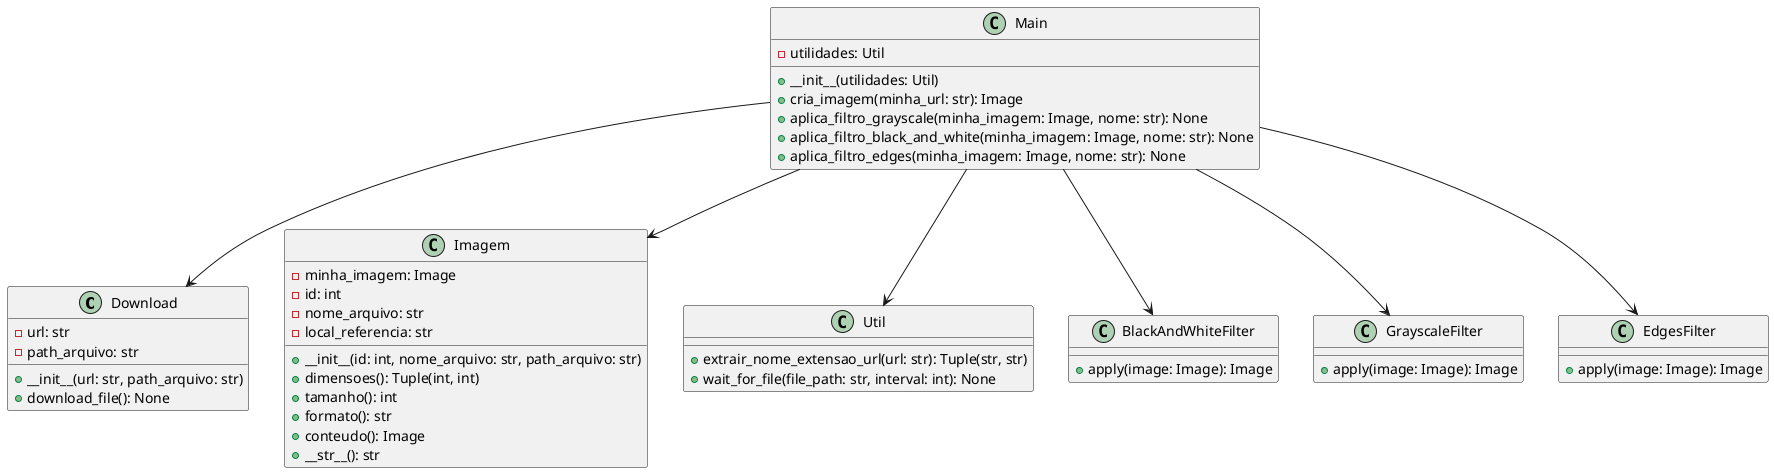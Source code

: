 @startuml

class Download {
  - url: str
  - path_arquivo: str
  + __init__(url: str, path_arquivo: str)
  + download_file(): None
}

class Imagem {
  - minha_imagem: Image
  - id: int
  - nome_arquivo: str
  - local_referencia: str
  + __init__(id: int, nome_arquivo: str, path_arquivo: str)
  + dimensoes(): Tuple(int, int)
  + tamanho(): int
  + formato(): str
  + conteudo(): Image
  + __str__(): str
}

class Util {
  + extrair_nome_extensao_url(url: str): Tuple(str, str)
  + wait_for_file(file_path: str, interval: int): None
}

class Main {
  - utilidades: Util
  + __init__(utilidades: Util)
  + cria_imagem(minha_url: str): Image
  + aplica_filtro_grayscale(minha_imagem: Image, nome: str): None
  + aplica_filtro_black_and_white(minha_imagem: Image, nome: str): None
  + aplica_filtro_edges(minha_imagem: Image, nome: str): None
}

class BlackAndWhiteFilter {
  + apply(image: Image): Image
}

class GrayscaleFilter {
  + apply(image: Image): Image
}

class EdgesFilter {
  + apply(image: Image): Image
}

Main --> Util
Main --> Download
Main --> Imagem
Main --> BlackAndWhiteFilter
Main --> GrayscaleFilter
Main --> EdgesFilter

@enduml
